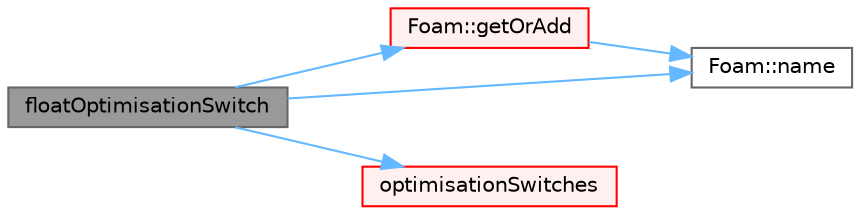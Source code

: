 digraph "floatOptimisationSwitch"
{
 // LATEX_PDF_SIZE
  bgcolor="transparent";
  edge [fontname=Helvetica,fontsize=10,labelfontname=Helvetica,labelfontsize=10];
  node [fontname=Helvetica,fontsize=10,shape=box,height=0.2,width=0.4];
  rankdir="LR";
  Node1 [id="Node000001",label="floatOptimisationSwitch",height=0.2,width=0.4,color="gray40", fillcolor="grey60", style="filled", fontcolor="black",tooltip=" "];
  Node1 -> Node2 [id="edge1_Node000001_Node000002",color="steelblue1",style="solid",tooltip=" "];
  Node2 [id="Node000002",label="Foam::getOrAdd",height=0.2,width=0.4,color="red", fillcolor="#FFF0F0", style="filled",URL="$namespaceFoam.html#ab1573deceafb20b36b657feb3653a8ea",tooltip=" "];
  Node2 -> Node12 [id="edge2_Node000002_Node000012",color="steelblue1",style="solid",tooltip=" "];
  Node12 [id="Node000012",label="Foam::name",height=0.2,width=0.4,color="grey40", fillcolor="white", style="filled",URL="$namespaceFoam.html#accde1bf3e2a4105cca868012a680afbe",tooltip=" "];
  Node1 -> Node12 [id="edge3_Node000001_Node000012",color="steelblue1",style="solid",tooltip=" "];
  Node1 -> Node15 [id="edge4_Node000001_Node000015",color="steelblue1",style="solid",tooltip=" "];
  Node15 [id="Node000015",label="optimisationSwitches",height=0.2,width=0.4,color="red", fillcolor="#FFF0F0", style="filled",URL="$namespaceFoam_1_1debug.html#a620a08d8265bd23ada1f1f0a575c721b",tooltip=" "];
}
